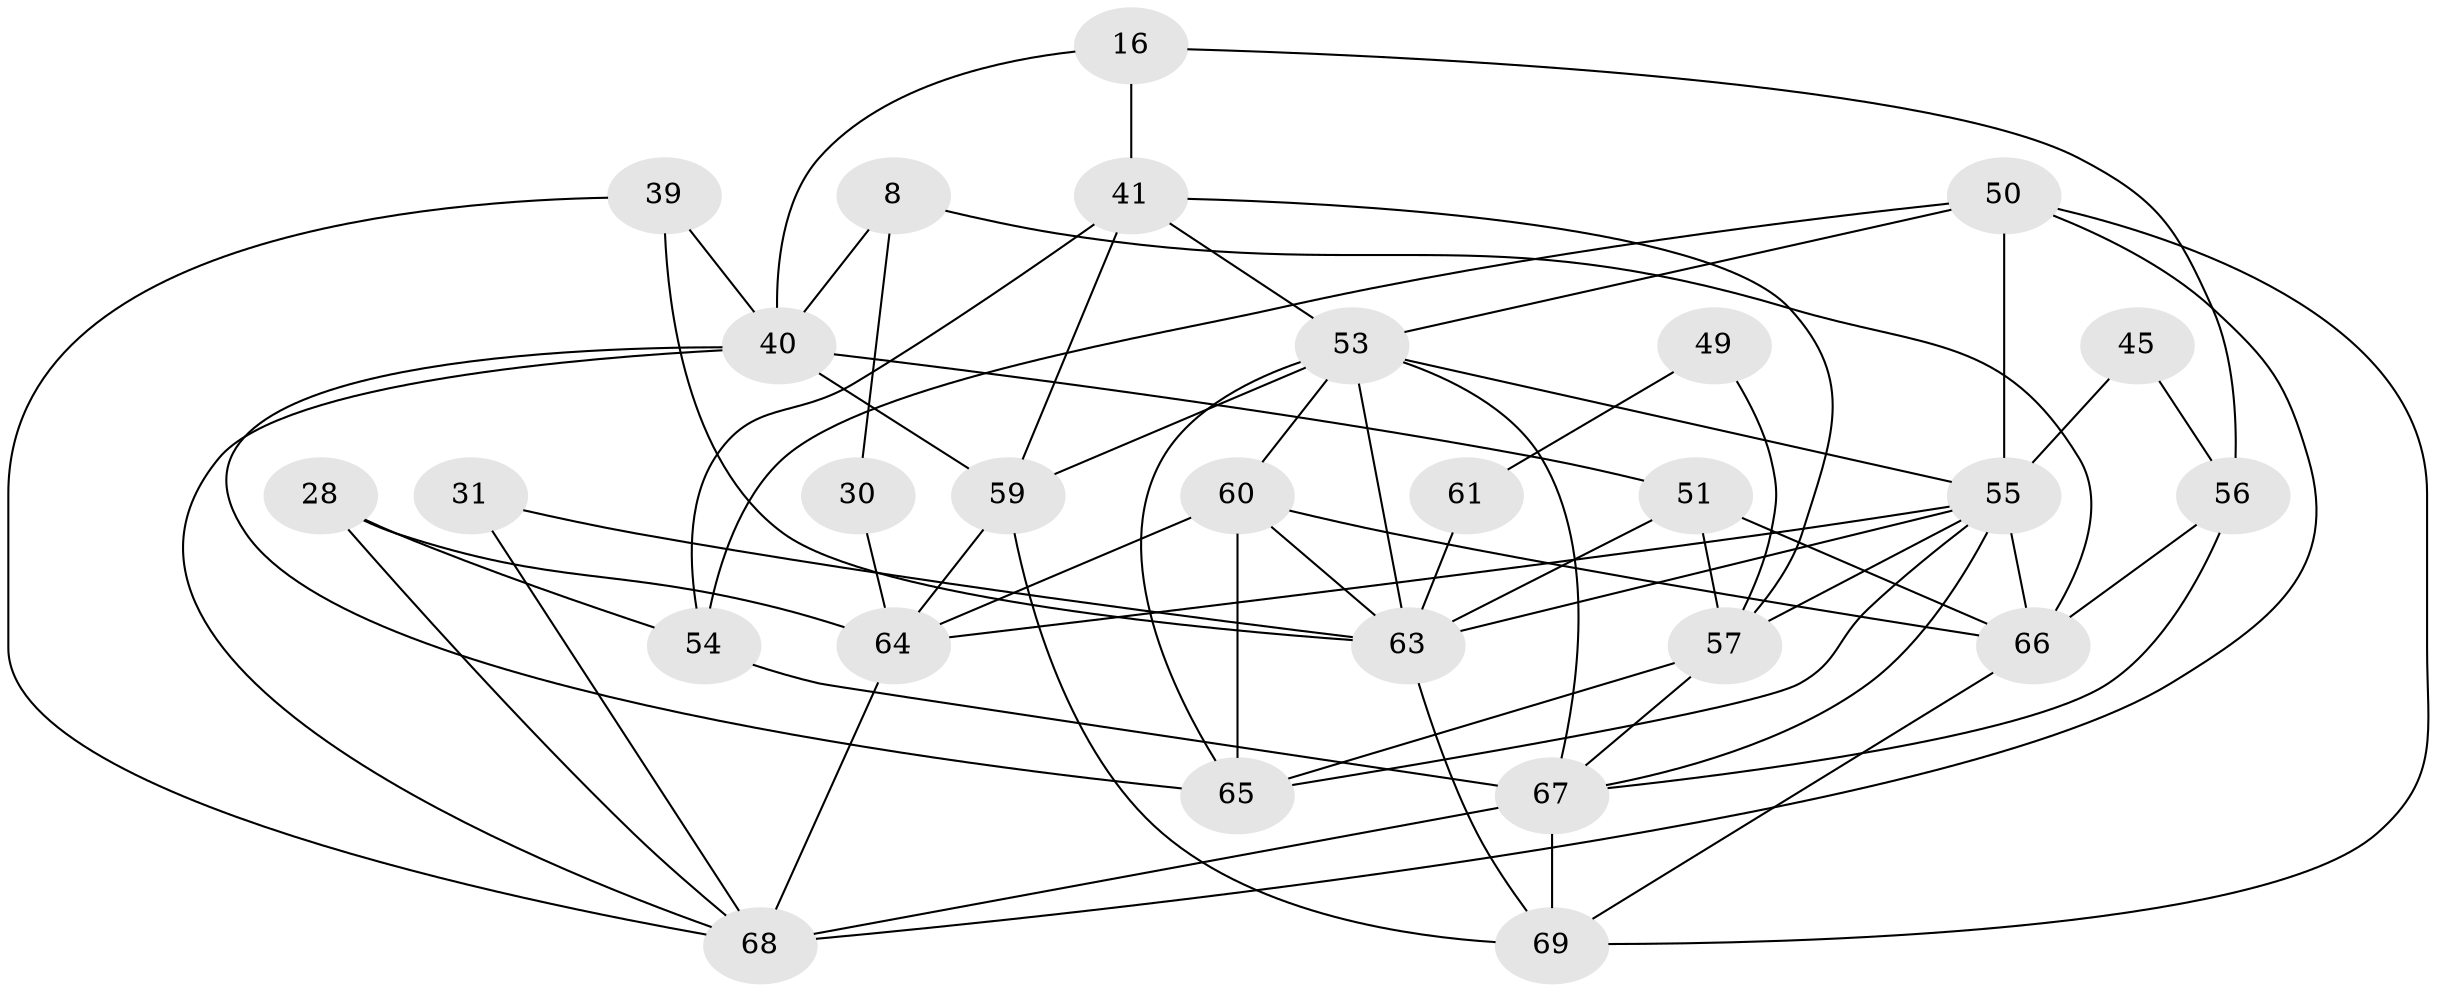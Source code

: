// original degree distribution, {2: 0.13043478260869565, 3: 0.34782608695652173, 4: 0.17391304347826086, 6: 0.15942028985507245, 5: 0.14492753623188406, 7: 0.028985507246376812, 8: 0.014492753623188406}
// Generated by graph-tools (version 1.1) at 2025/53/03/04/25 21:53:36]
// undirected, 27 vertices, 64 edges
graph export_dot {
graph [start="1"]
  node [color=gray90,style=filled];
  8;
  16;
  28;
  30;
  31 [super="+25"];
  39 [super="+24"];
  40 [super="+11"];
  41 [super="+13+38"];
  45;
  49;
  50 [super="+35"];
  51 [super="+5"];
  53 [super="+43+47"];
  54 [super="+10"];
  55 [super="+26+46+37"];
  56 [super="+1"];
  57 [super="+32+42"];
  59 [super="+29"];
  60 [super="+34+14"];
  61 [super="+4"];
  63 [super="+12+52"];
  64 [super="+33"];
  65 [super="+9+58"];
  66;
  67 [super="+7+44+48"];
  68 [super="+62"];
  69 [super="+20"];
  8 -- 30;
  8 -- 66;
  8 -- 40;
  16 -- 56;
  16 -- 41;
  16 -- 40;
  28 -- 68;
  28 -- 64 [weight=2];
  28 -- 54;
  30 -- 64 [weight=2];
  31 -- 63 [weight=3];
  31 -- 68 [weight=2];
  39 -- 40;
  39 -- 63 [weight=2];
  39 -- 68;
  40 -- 59;
  40 -- 51 [weight=2];
  40 -- 65 [weight=2];
  40 -- 68;
  41 -- 59 [weight=2];
  41 -- 57;
  41 -- 54;
  41 -- 53;
  45 -- 56;
  45 -- 55;
  49 -- 57 [weight=4];
  49 -- 61 [weight=2];
  50 -- 69;
  50 -- 54;
  50 -- 55 [weight=3];
  50 -- 53 [weight=2];
  50 -- 68;
  51 -- 63 [weight=3];
  51 -- 66;
  51 -- 57;
  53 -- 59;
  53 -- 63;
  53 -- 60;
  53 -- 67;
  53 -- 65;
  53 -- 55;
  54 -- 67;
  55 -- 63;
  55 -- 64 [weight=2];
  55 -- 66;
  55 -- 57 [weight=2];
  55 -- 65;
  55 -- 67;
  56 -- 66 [weight=2];
  56 -- 67;
  57 -- 65 [weight=3];
  57 -- 67;
  59 -- 64 [weight=2];
  59 -- 69;
  60 -- 66 [weight=2];
  60 -- 64;
  60 -- 63 [weight=2];
  60 -- 65 [weight=2];
  61 -- 63 [weight=3];
  63 -- 69;
  64 -- 68;
  66 -- 69;
  67 -- 69;
  67 -- 68 [weight=3];
}
